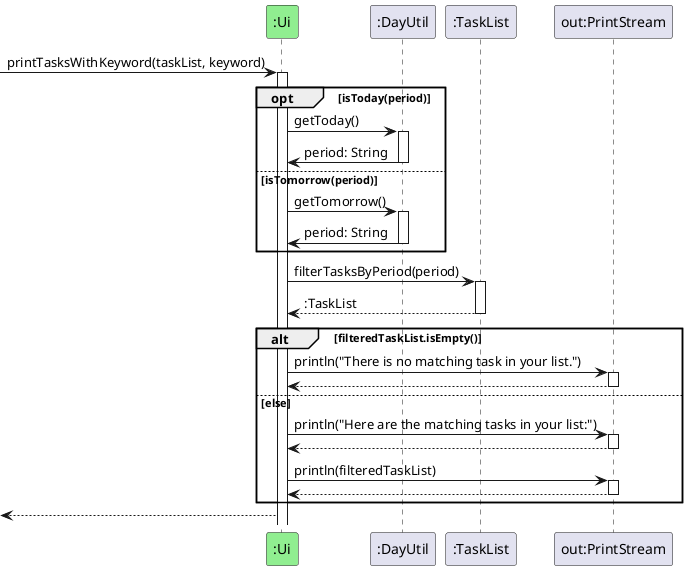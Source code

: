 @startuml
participant ":Ui" as ui #lightgreen
participant ":DayUtil" as dayutil
participant ":TaskList" as tasks
participant "out:PrintStream" as out

[-> ui : printTasksWithKeyword(taskList, keyword)
activate ui

opt isToday(period)
ui -> dayutil : getToday()
activate dayutil
dayutil -> ui : period: String
deactivate dayutil

else isTomorrow(period)
ui -> dayutil : getTomorrow()
activate dayutil
dayutil -> ui : period: String
deactivate dayutil

end

ui -> tasks : filterTasksByPeriod(period)
activate tasks

tasks --> ui : :TaskList
deactivate tasks

alt filteredTaskList.isEmpty()

ui -> out : println("There is no matching task in your list.")
activate out
out --> ui
deactivate out

else else

ui -> out : println("Here are the matching tasks in your list:")
activate out
out --> ui
deactivate out

ui -> out : println(filteredTaskList)
activate out
out --> ui
deactivate out

end
[<-- ui
@enduml
